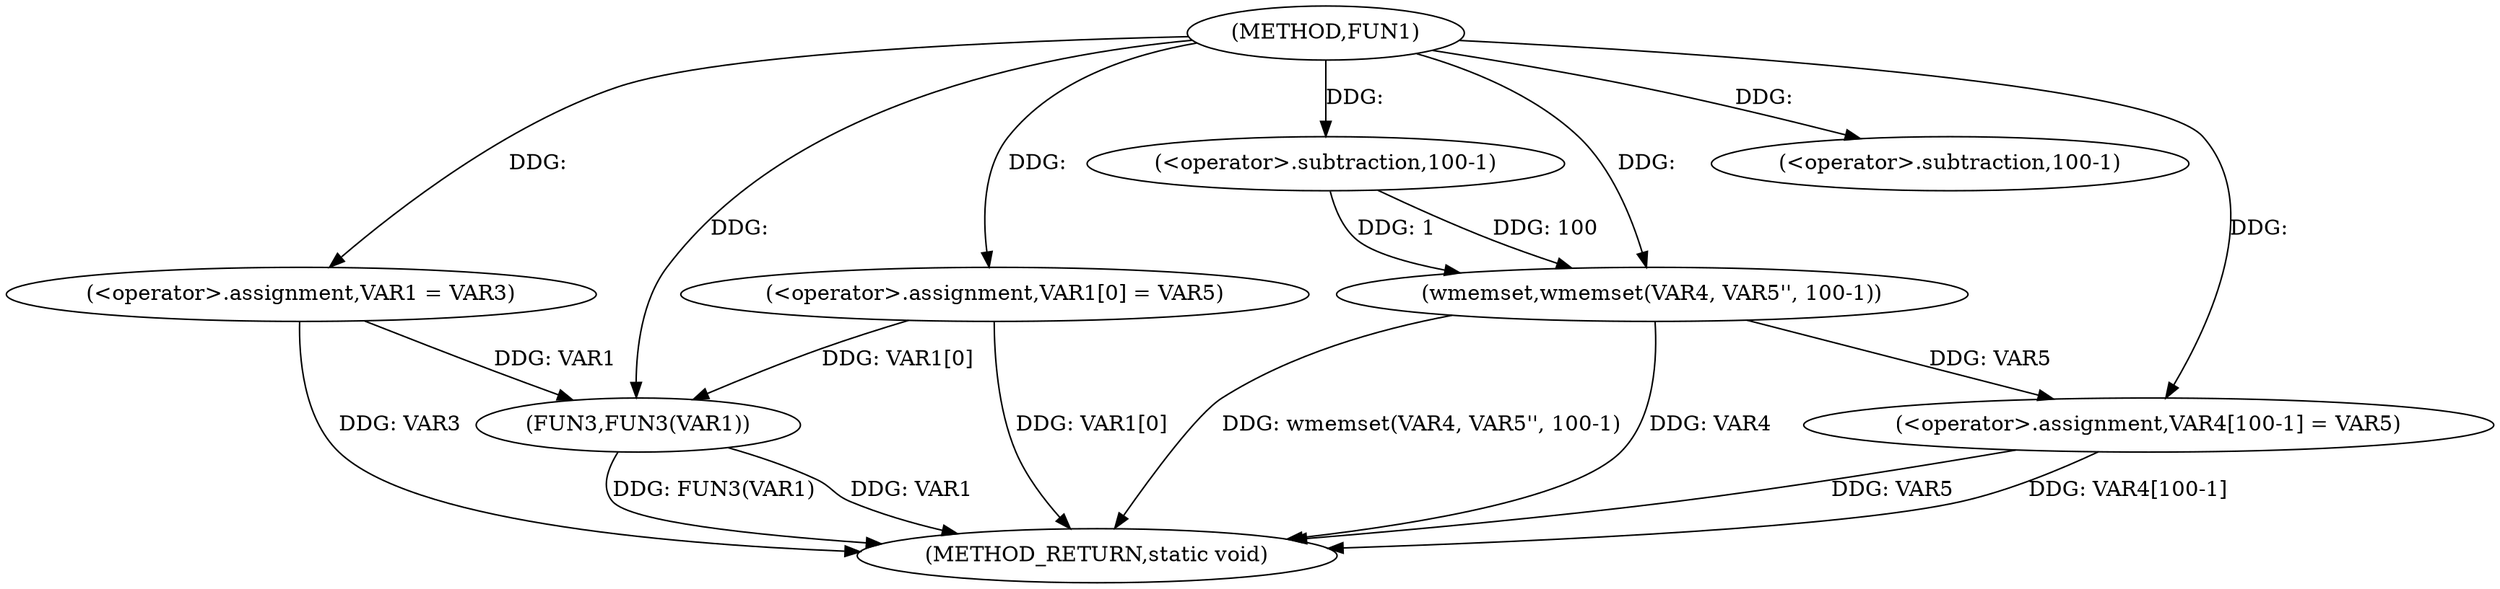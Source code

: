 digraph FUN1 {  
"1000100" [label = "(METHOD,FUN1)" ]
"1000132" [label = "(METHOD_RETURN,static void)" ]
"1000107" [label = "(<operator>.assignment,VAR1 = VAR3)" ]
"1000110" [label = "(<operator>.assignment,VAR1[0] = VAR5)" ]
"1000117" [label = "(wmemset,wmemset(VAR4, VAR5'', 100-1))" ]
"1000120" [label = "(<operator>.subtraction,100-1)" ]
"1000123" [label = "(<operator>.assignment,VAR4[100-1] = VAR5)" ]
"1000126" [label = "(<operator>.subtraction,100-1)" ]
"1000130" [label = "(FUN3,FUN3(VAR1))" ]
  "1000117" -> "1000132"  [ label = "DDG: wmemset(VAR4, VAR5'', 100-1)"] 
  "1000123" -> "1000132"  [ label = "DDG: VAR5"] 
  "1000117" -> "1000132"  [ label = "DDG: VAR4"] 
  "1000110" -> "1000132"  [ label = "DDG: VAR1[0]"] 
  "1000107" -> "1000132"  [ label = "DDG: VAR3"] 
  "1000130" -> "1000132"  [ label = "DDG: FUN3(VAR1)"] 
  "1000130" -> "1000132"  [ label = "DDG: VAR1"] 
  "1000123" -> "1000132"  [ label = "DDG: VAR4[100-1]"] 
  "1000100" -> "1000107"  [ label = "DDG: "] 
  "1000100" -> "1000110"  [ label = "DDG: "] 
  "1000100" -> "1000117"  [ label = "DDG: "] 
  "1000120" -> "1000117"  [ label = "DDG: 100"] 
  "1000120" -> "1000117"  [ label = "DDG: 1"] 
  "1000100" -> "1000120"  [ label = "DDG: "] 
  "1000117" -> "1000123"  [ label = "DDG: VAR5"] 
  "1000100" -> "1000123"  [ label = "DDG: "] 
  "1000100" -> "1000126"  [ label = "DDG: "] 
  "1000107" -> "1000130"  [ label = "DDG: VAR1"] 
  "1000110" -> "1000130"  [ label = "DDG: VAR1[0]"] 
  "1000100" -> "1000130"  [ label = "DDG: "] 
}
